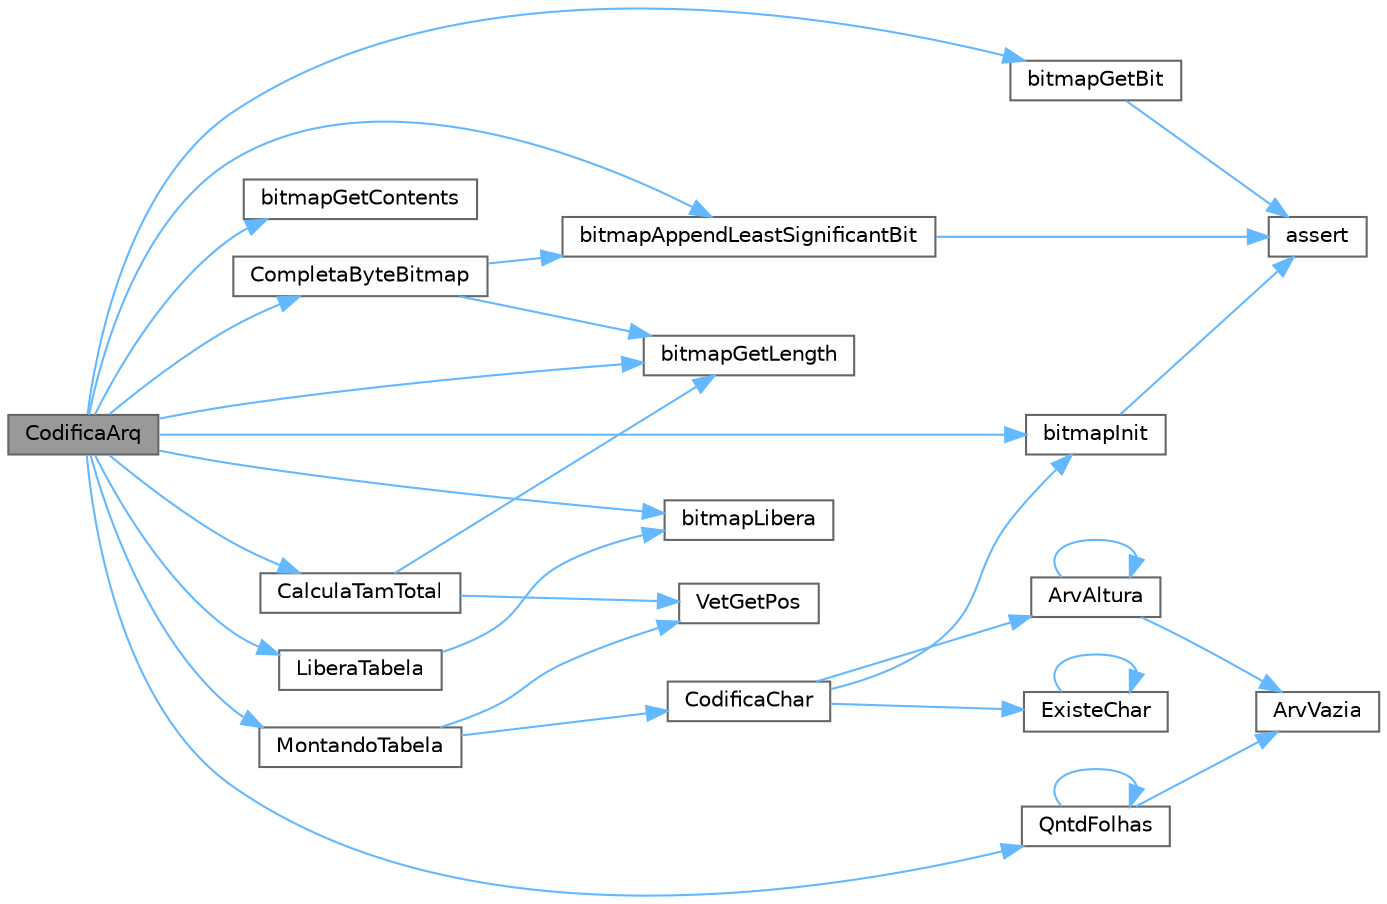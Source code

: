 digraph "CodificaArq"
{
 // LATEX_PDF_SIZE
  bgcolor="transparent";
  edge [fontname=Helvetica,fontsize=10,labelfontname=Helvetica,labelfontsize=10];
  node [fontname=Helvetica,fontsize=10,shape=box,height=0.2,width=0.4];
  rankdir="LR";
  Node1 [label="CodificaArq",height=0.2,width=0.4,color="gray40", fillcolor="grey60", style="filled", fontcolor="black",tooltip="Utilizando da arvore fornecida, codifica o arquivo de entrada senguindo o algotimo de Huffman,..."];
  Node1 -> Node2 [color="steelblue1",style="solid"];
  Node2 [label="bitmapAppendLeastSignificantBit",height=0.2,width=0.4,color="grey40", fillcolor="white", style="filled",URL="$bitmap_8c.html#a8bee243b51ff8daf8cf577d11e7e735c",tooltip=" "];
  Node2 -> Node3 [color="steelblue1",style="solid"];
  Node3 [label="assert",height=0.2,width=0.4,color="grey40", fillcolor="white", style="filled",URL="$bitmap_8c.html#ae6321531d73ebab0e0f1081a903be53c",tooltip=" "];
  Node1 -> Node4 [color="steelblue1",style="solid"];
  Node4 [label="bitmapGetBit",height=0.2,width=0.4,color="grey40", fillcolor="white", style="filled",URL="$bitmap_8c.html#ac67802da30c1b2aa2fd983818b11d435",tooltip=" "];
  Node4 -> Node3 [color="steelblue1",style="solid"];
  Node1 -> Node5 [color="steelblue1",style="solid"];
  Node5 [label="bitmapGetContents",height=0.2,width=0.4,color="grey40", fillcolor="white", style="filled",URL="$bitmap_8c.html#a35de4ff0d4746abe845d9977cd622120",tooltip=" "];
  Node1 -> Node6 [color="steelblue1",style="solid"];
  Node6 [label="bitmapGetLength",height=0.2,width=0.4,color="grey40", fillcolor="white", style="filled",URL="$bitmap_8c.html#a98677dcbb43e9d69c5d0153675d9a978",tooltip=" "];
  Node1 -> Node7 [color="steelblue1",style="solid"];
  Node7 [label="bitmapInit",height=0.2,width=0.4,color="grey40", fillcolor="white", style="filled",URL="$bitmap_8c.html#a6fe05cb2e9889f347653f98edac7a114",tooltip=" "];
  Node7 -> Node3 [color="steelblue1",style="solid"];
  Node1 -> Node8 [color="steelblue1",style="solid"];
  Node8 [label="bitmapLibera",height=0.2,width=0.4,color="grey40", fillcolor="white", style="filled",URL="$bitmap_8c.html#a08def9dc3e8ae0e4d83a0039d770205c",tooltip=" "];
  Node1 -> Node9 [color="steelblue1",style="solid"];
  Node9 [label="CalculaTamTotal",height=0.2,width=0.4,color="grey40", fillcolor="white", style="filled",URL="$_codificador_8c.html#a8da2d818a6200783b78d7dfb242c7b7d",tooltip="Faz o calculo de quantos bits serao ocupados pelo arquivo a ser codificado dada a tabela de codificac..."];
  Node9 -> Node6 [color="steelblue1",style="solid"];
  Node9 -> Node10 [color="steelblue1",style="solid"];
  Node10 [label="VetGetPos",height=0.2,width=0.4,color="grey40", fillcolor="white", style="filled",URL="$_vetchar_8c.html#ad45019d807e44f1b7eb100266afc5b4b",tooltip="Retorna quantas vezes uma dada combinacao de btis apareceu no arquivo."];
  Node1 -> Node11 [color="steelblue1",style="solid"];
  Node11 [label="CompletaByteBitmap",height=0.2,width=0.4,color="grey40", fillcolor="white", style="filled",URL="$_codificador_8c.html#a2ce69d6a0063b64e46d17291840a583d",tooltip="Funcao que verifica o bitmap e caso o mesmo esteja com o byte final incompleto, completa-o com 0's."];
  Node11 -> Node2 [color="steelblue1",style="solid"];
  Node11 -> Node6 [color="steelblue1",style="solid"];
  Node1 -> Node12 [color="steelblue1",style="solid"];
  Node12 [label="LiberaTabela",height=0.2,width=0.4,color="grey40", fillcolor="white", style="filled",URL="$_codificador_8c.html#a01b1dedd8cad0104bfad2245a6eb37a9",tooltip="Libera a memoria alocada por uma tabela de codificacao."];
  Node12 -> Node8 [color="steelblue1",style="solid"];
  Node1 -> Node13 [color="steelblue1",style="solid"];
  Node13 [label="MontandoTabela",height=0.2,width=0.4,color="grey40", fillcolor="white", style="filled",URL="$_codificador_8c.html#ae32543537d391c5756cb24ef60e2fdfc",tooltip="Inicia uma tabela de codificacao, a preenchendo com a informacao obtida a partir do vetor de frequenc..."];
  Node13 -> Node14 [color="steelblue1",style="solid"];
  Node14 [label="CodificaChar",height=0.2,width=0.4,color="grey40", fillcolor="white", style="filled",URL="$_arvore_8c.html#a7a7b30394ce1cb20cb9c3c044d267f28",tooltip="Retorna o codigo referente ao caractere dado, na codificacao da arvore fornecida."];
  Node14 -> Node15 [color="steelblue1",style="solid"];
  Node15 [label="ArvAltura",height=0.2,width=0.4,color="grey40", fillcolor="white", style="filled",URL="$_arvore_8c.html#a8990d4e09c7a03d1e586f756e48ded81",tooltip="Retorna altura da arvore a."];
  Node15 -> Node15 [color="steelblue1",style="solid"];
  Node15 -> Node16 [color="steelblue1",style="solid"];
  Node16 [label="ArvVazia",height=0.2,width=0.4,color="grey40", fillcolor="white", style="filled",URL="$_arvore_8c.html#a2964d6de6e94445e6bc575e68a36918e",tooltip="Função que retorna 1 se a árvore está vazia."];
  Node14 -> Node7 [color="steelblue1",style="solid"];
  Node14 -> Node17 [color="steelblue1",style="solid"];
  Node17 [label="ExisteChar",height=0.2,width=0.4,color="grey40", fillcolor="white", style="filled",URL="$_arvore_8c.html#a7e1ecc34ed066d00ffb60402853ba9e3",tooltip="Retorna se ha um no com o caractere c na arvore passada."];
  Node17 -> Node17 [color="steelblue1",style="solid"];
  Node13 -> Node10 [color="steelblue1",style="solid"];
  Node1 -> Node18 [color="steelblue1",style="solid"];
  Node18 [label="QntdFolhas",height=0.2,width=0.4,color="grey40", fillcolor="white", style="filled",URL="$_arvore_8c.html#a55bfb2f6fc17e62c97e93553709419e5",tooltip="Retorna a quantidade de folhas de certa árvore."];
  Node18 -> Node16 [color="steelblue1",style="solid"];
  Node18 -> Node18 [color="steelblue1",style="solid"];
}
